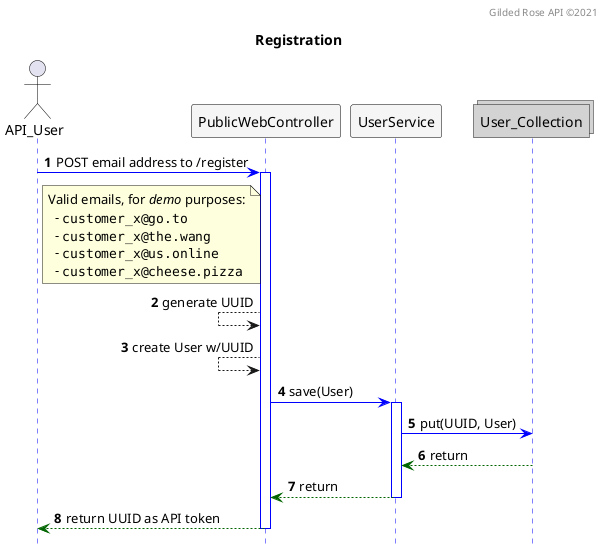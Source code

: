 @startuml
skinparam sequence {
responseMessageBelowArrow true
ActorBorderColor Black
CollectionsBorderColor Silver
LifeLineBorderColor Blue
ParticipantBackgroundColor WhiteSmoke
ParticipantBorderColor Black
}
autonumber
hide footbox

title Registration
header Gilded Rose API ©2021

actor API_User
participant PublicWebController
participant UserService
collections User_Collection #D3D3D3

API_User -[#0000FF]> PublicWebController : POST email address to /register
note right of API_User
 Valid emails, for //demo// purposes:
   - ""customer_x@go.to""
   - ""customer_x@the.wang""
   - ""customer_x@us.online""
   - ""customer_x@cheese.pizza""
end note
activate PublicWebController
PublicWebController <-- PublicWebController : generate UUID
PublicWebController <-- PublicWebController : create User w/UUID
PublicWebController -[#0000FF]> UserService : save(User)
activate UserService
UserService -[#0000FF]> User_Collection : put(UUID, User)
UserService <[#DarkGreen]-- User_Collection : return
PublicWebController <[#DarkGreen]-- UserService : return
deactivate UserService
API_User <[#DarkGreen]-- PublicWebController : return UUID as API token
deactivate PublicWebController
@enduml
